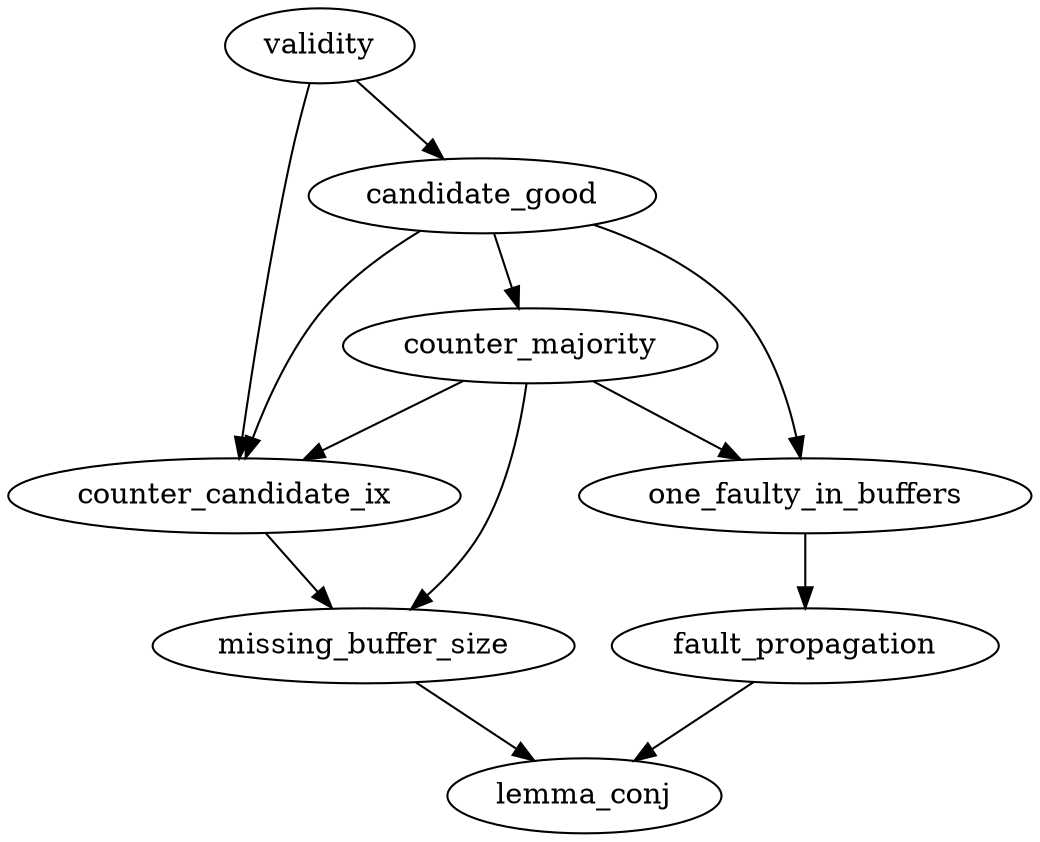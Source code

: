 digraph proof {
    v [label="validity"];
    cg [label="candidate_good"];
    cm [label="counter_majority"];
    cci [label="counter_candidate_ix"];
    ofb [label="one_faulty_in_buffers"];
    fp [label="fault_propagation"];
    mbs [label="missing_buffer_size"];
    lc [label="lemma_conj"];

    v -> cg;
    v -> cci;

    cg -> cm;
    cg -> cci;
    cg -> ofb;

    cm -> cci;
    cm -> ofb;
    cm -> mbs;

    cci -> mbs;

    ofb -> fp;

    mbs -> lc;

    fp -> lc;
}
